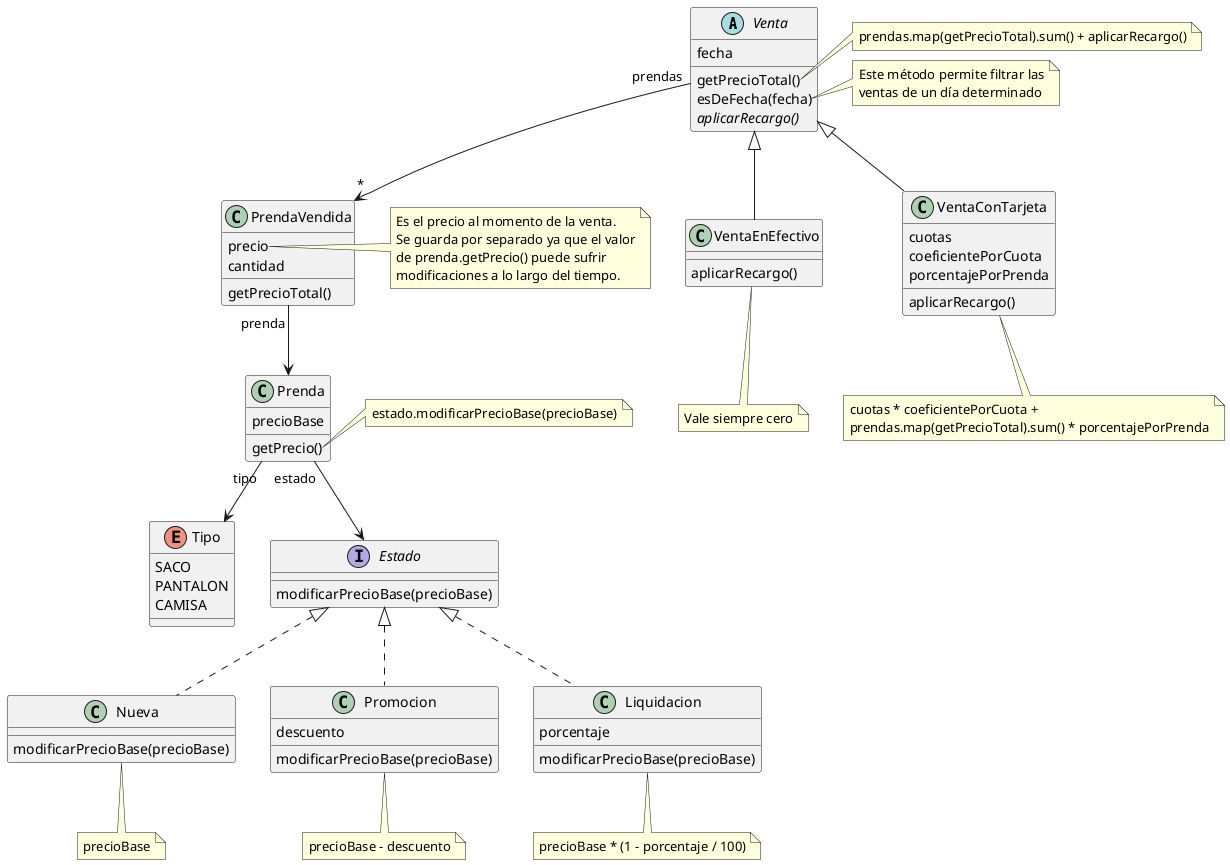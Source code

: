 @startuml
abstract class Venta {
  fecha
  getPrecioTotal()
  esDeFecha(fecha)
  {abstract} aplicarRecargo()
}

Venta "prendas" --> "*" PrendaVendida

note right of Venta::getPrecioTotal
  prendas.map(getPrecioTotal).sum() + aplicarRecargo()
end note

note right of Venta::esDeFecha
  Este método permite filtrar las
  ventas de un día determinado
end note

class VentaEnEfectivo extends Venta {
  aplicarRecargo()
}

note as RecargoEfectivo
  Vale siempre cero
end note

VentaEnEfectivo .. RecargoEfectivo

class VentaConTarjeta extends Venta {
  cuotas
  coeficientePorCuota
  porcentajePorPrenda
  aplicarRecargo()
}

note as RecargoTarjeta
  cuotas * coeficientePorCuota + 
  prendas.map(getPrecioTotal).sum() * porcentajePorPrenda
end note

VentaConTarjeta .. RecargoTarjeta

class PrendaVendida {
  precio
  cantidad
  getPrecioTotal()
}

PrendaVendida "prenda" --> Prenda

note right of PrendaVendida::precio
  Es el precio al momento de la venta. 
  Se guarda por separado ya que el valor
  de prenda.getPrecio() puede sufrir 
  modificaciones a lo largo del tiempo.
end note

class Prenda {
  precioBase
  getPrecio()
}

Prenda "tipo" --> Tipo
Prenda "estado" --> Estado

note right of Prenda::getPrecio
  estado.modificarPrecioBase(precioBase)
end note

enum Tipo {
  SACO
  PANTALON
  CAMISA
}

interface Estado {
  modificarPrecioBase(precioBase)
}

class Nueva implements Estado {
  modificarPrecioBase(precioBase)
}

note as NuevaCalculo
precioBase
end note

Nueva .. NuevaCalculo

class Promocion implements Estado {
  descuento
  modificarPrecioBase(precioBase)
}

note as PromocionCalculo
  precioBase - descuento
end note

Promocion .. PromocionCalculo

class Liquidacion implements Estado {
  porcentaje
  modificarPrecioBase(precioBase)
}

note as LiquidacionCalculo
  precioBase * (1 - porcentaje / 100)
end note

Liquidacion .. LiquidacionCalculo

@enduml
